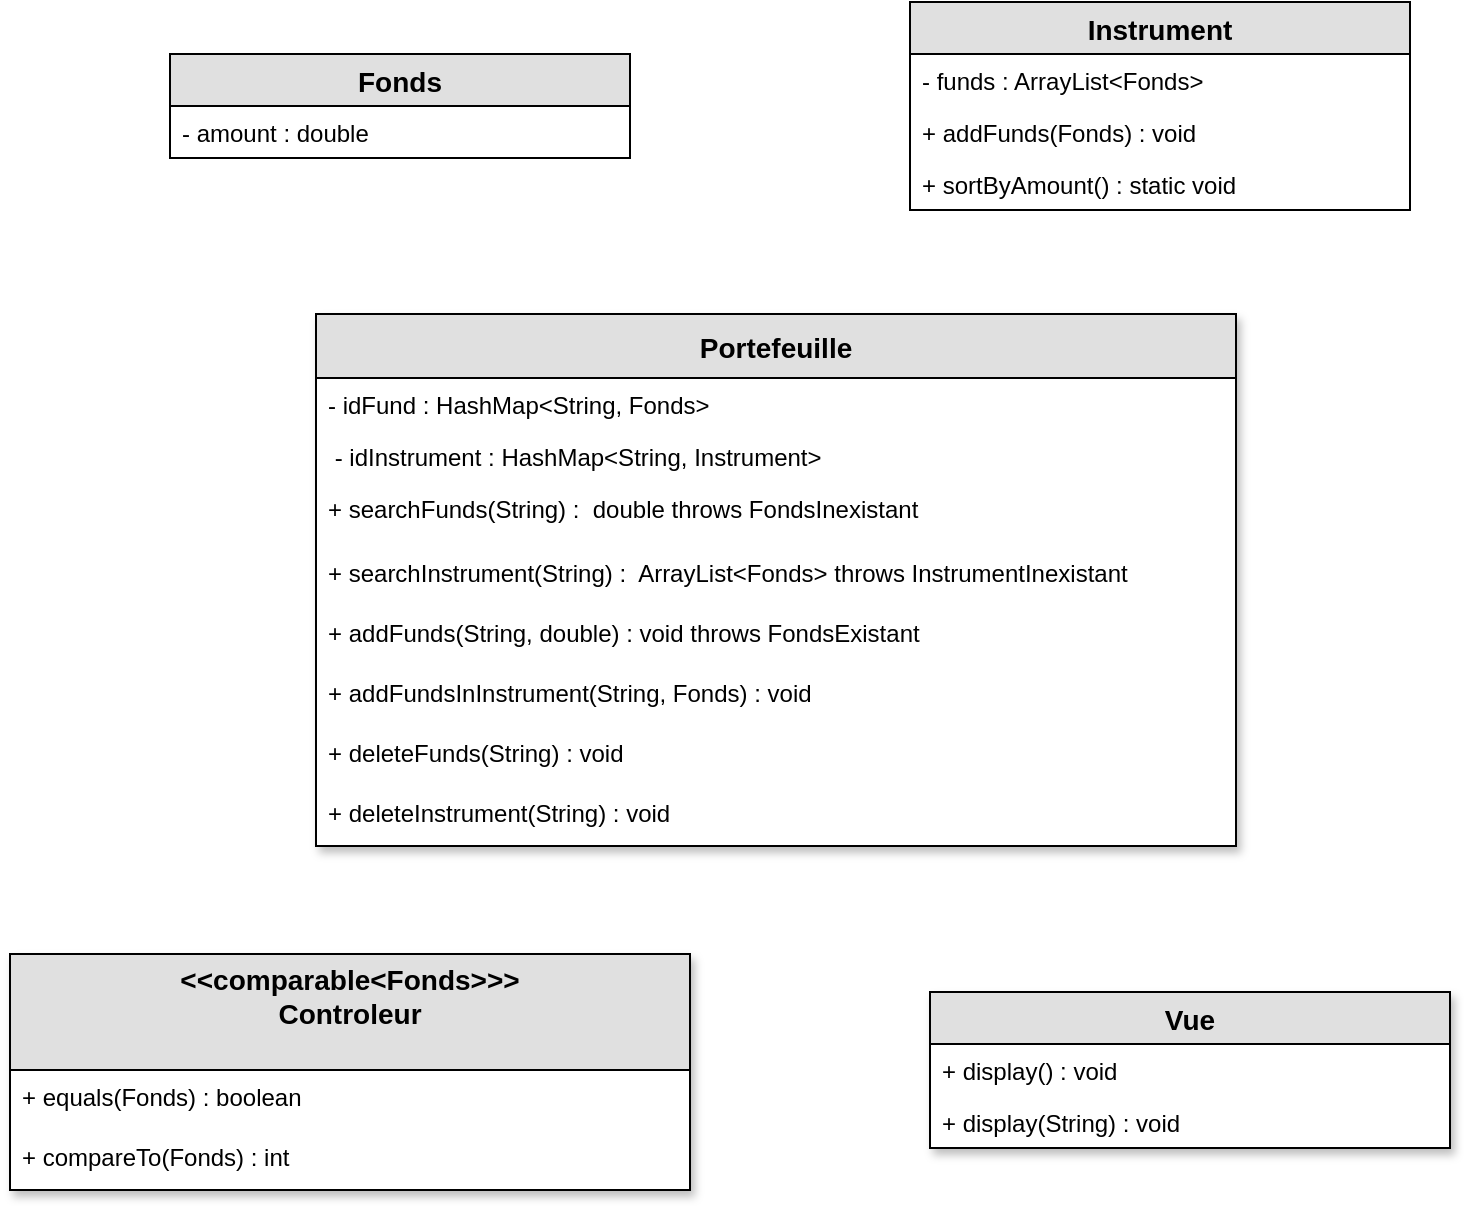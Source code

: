 <mxfile type="device" version="10.6.7"><diagram name="Page-1" id="J5L3pkn3lhzwGU7FiZ9Q"><mxGraphModel grid="1" dx="1394" dy="812" gridSize="10" guides="1" tooltips="1" connect="1" arrows="1" fold="1" page="1" pageScale="1" pageWidth="827" pageHeight="1169" math="0" shadow="0"><root><mxCell id="0" /><mxCell id="1" parent="0" /><mxCell id="LBqr69lDoA1-fRhP4doJ-6" value="Fonds" parent="1" vertex="1" style="swimlane;fontStyle=1;childLayout=stackLayout;horizontal=1;startSize=26;fillColor=#e0e0e0;horizontalStack=0;resizeParent=1;resizeParentMax=0;resizeLast=0;collapsible=1;marginBottom=0;swimlaneFillColor=#ffffff;align=center;fontSize=14;"><mxGeometry as="geometry" height="52" width="230" y="80" x="110" /></mxCell><mxCell id="LBqr69lDoA1-fRhP4doJ-7" value="- amount : double" parent="LBqr69lDoA1-fRhP4doJ-6" vertex="1" style="text;strokeColor=none;fillColor=none;spacingLeft=4;spacingRight=4;overflow=hidden;rotatable=0;points=[[0,0.5],[1,0.5]];portConstraint=eastwest;fontSize=12;"><mxGeometry as="geometry" height="26" width="230" y="26" /></mxCell><mxCell id="LBqr69lDoA1-fRhP4doJ-10" value="Instrument" parent="1" vertex="1" style="swimlane;fontStyle=1;childLayout=stackLayout;horizontal=1;startSize=26;fillColor=#e0e0e0;horizontalStack=0;resizeParent=1;resizeParentMax=0;resizeLast=0;collapsible=1;marginBottom=0;swimlaneFillColor=#ffffff;align=center;fontSize=14;"><mxGeometry as="geometry" height="104" width="250" y="54" x="480" /></mxCell><mxCell id="LBqr69lDoA1-fRhP4doJ-11" value="- funds : ArrayList&lt;Fonds&gt;" parent="LBqr69lDoA1-fRhP4doJ-10" vertex="1" style="text;strokeColor=none;fillColor=none;spacingLeft=4;spacingRight=4;overflow=hidden;rotatable=0;points=[[0,0.5],[1,0.5]];portConstraint=eastwest;fontSize=12;"><mxGeometry as="geometry" height="26" width="250" y="26" /></mxCell><mxCell id="LBqr69lDoA1-fRhP4doJ-12" value="+ addFunds(Fonds) : void " parent="LBqr69lDoA1-fRhP4doJ-10" vertex="1" style="text;strokeColor=none;fillColor=none;spacingLeft=4;spacingRight=4;overflow=hidden;rotatable=0;points=[[0,0.5],[1,0.5]];portConstraint=eastwest;fontSize=12;"><mxGeometry as="geometry" height="26" width="250" y="52" /></mxCell><mxCell id="LBqr69lDoA1-fRhP4doJ-13" value="+ sortByAmount() : static void" parent="LBqr69lDoA1-fRhP4doJ-10" vertex="1" style="text;strokeColor=none;fillColor=none;spacingLeft=4;spacingRight=4;overflow=hidden;rotatable=0;points=[[0,0.5],[1,0.5]];portConstraint=eastwest;fontSize=12;"><mxGeometry as="geometry" height="26" width="250" y="78" /></mxCell><mxCell id="LBqr69lDoA1-fRhP4doJ-14" value="Portefeuille" parent="1" vertex="1" style="swimlane;fontStyle=1;childLayout=stackLayout;horizontal=1;startSize=32;fillColor=#e0e0e0;horizontalStack=0;resizeParent=1;resizeParentMax=0;resizeLast=0;collapsible=1;marginBottom=0;swimlaneFillColor=#ffffff;align=center;fontSize=14;shadow=1;"><mxGeometry as="geometry" height="266" width="460" y="210" x="183" /></mxCell><mxCell id="LBqr69lDoA1-fRhP4doJ-15" value="- idFund : HashMap&lt;String, Fonds&gt;" parent="LBqr69lDoA1-fRhP4doJ-14" vertex="1" style="text;strokeColor=none;fillColor=none;spacingLeft=4;spacingRight=4;overflow=hidden;rotatable=0;points=[[0,0.5],[1,0.5]];portConstraint=eastwest;fontSize=12;"><mxGeometry as="geometry" height="26" width="460" y="32" /></mxCell><mxCell id="LBqr69lDoA1-fRhP4doJ-16" value=" - idInstrument : HashMap&lt;String, Instrument&gt;" parent="LBqr69lDoA1-fRhP4doJ-14" vertex="1" style="text;strokeColor=none;fillColor=none;spacingLeft=4;spacingRight=4;overflow=hidden;rotatable=0;points=[[0,0.5],[1,0.5]];portConstraint=eastwest;fontSize=12;"><mxGeometry as="geometry" height="26" width="460" y="58" /></mxCell><mxCell id="LBqr69lDoA1-fRhP4doJ-19" value="+ searchFunds(String) :  double throws FondsInexistant" parent="LBqr69lDoA1-fRhP4doJ-14" vertex="1" style="text;strokeColor=none;fillColor=none;spacingLeft=4;spacingRight=4;overflow=hidden;rotatable=0;points=[[0,0.5],[1,0.5]];portConstraint=eastwest;fontSize=12;shadow=1;"><mxGeometry as="geometry" height="32" width="460" y="84" /></mxCell><mxCell id="LBqr69lDoA1-fRhP4doJ-20" value="+ searchInstrument(String) :  ArrayList&lt;Fonds&gt; throws InstrumentInexistant" parent="LBqr69lDoA1-fRhP4doJ-14" vertex="1" style="text;strokeColor=none;fillColor=none;spacingLeft=4;spacingRight=4;overflow=hidden;rotatable=0;points=[[0,0.5],[1,0.5]];portConstraint=eastwest;fontSize=12;shadow=1;"><mxGeometry as="geometry" height="30" width="460" y="116" /></mxCell><mxCell id="LBqr69lDoA1-fRhP4doJ-21" value="+ addFunds(String, double) : void throws FondsExistant" parent="LBqr69lDoA1-fRhP4doJ-14" vertex="1" style="text;strokeColor=none;fillColor=none;spacingLeft=4;spacingRight=4;overflow=hidden;rotatable=0;points=[[0,0.5],[1,0.5]];portConstraint=eastwest;fontSize=12;shadow=1;"><mxGeometry as="geometry" height="30" width="460" y="146" /></mxCell><mxCell id="LBqr69lDoA1-fRhP4doJ-22" value="+ addFundsInInstrument(String, Fonds) : void" parent="LBqr69lDoA1-fRhP4doJ-14" vertex="1" style="text;strokeColor=none;fillColor=none;spacingLeft=4;spacingRight=4;overflow=hidden;rotatable=0;points=[[0,0.5],[1,0.5]];portConstraint=eastwest;fontSize=12;shadow=1;"><mxGeometry as="geometry" height="30" width="460" y="176" /></mxCell><mxCell id="LBqr69lDoA1-fRhP4doJ-23" value="+ deleteFunds(String) : void" parent="LBqr69lDoA1-fRhP4doJ-14" vertex="1" style="text;strokeColor=none;fillColor=none;spacingLeft=4;spacingRight=4;overflow=hidden;rotatable=0;points=[[0,0.5],[1,0.5]];portConstraint=eastwest;fontSize=12;shadow=1;"><mxGeometry as="geometry" height="30" width="460" y="206" /></mxCell><mxCell id="LBqr69lDoA1-fRhP4doJ-24" value="+ deleteInstrument(String) : void" parent="LBqr69lDoA1-fRhP4doJ-14" vertex="1" style="text;strokeColor=none;fillColor=none;spacingLeft=4;spacingRight=4;overflow=hidden;rotatable=0;points=[[0,0.5],[1,0.5]];portConstraint=eastwest;fontSize=12;shadow=1;"><mxGeometry as="geometry" height="30" width="460" y="236" /></mxCell><mxCell id="LBqr69lDoA1-fRhP4doJ-26" value="&lt;&lt;comparable&lt;Fonds&gt;&gt;&gt;&#10;Controleur&#10;" parent="1" vertex="1" style="swimlane;fontStyle=1;childLayout=stackLayout;horizontal=1;startSize=58;fillColor=#e0e0e0;horizontalStack=0;resizeParent=1;resizeParentMax=0;resizeLast=0;collapsible=1;marginBottom=0;swimlaneFillColor=#ffffff;align=center;fontSize=14;shadow=1;"><mxGeometry as="geometry" height="118" width="340" y="530" x="30" /></mxCell><mxCell id="LBqr69lDoA1-fRhP4doJ-25" value="+ equals(Fonds) : boolean" parent="LBqr69lDoA1-fRhP4doJ-26" vertex="1" style="text;strokeColor=none;fillColor=none;spacingLeft=4;spacingRight=4;overflow=hidden;rotatable=0;points=[[0,0.5],[1,0.5]];portConstraint=eastwest;fontSize=12;shadow=1;"><mxGeometry as="geometry" height="30" width="340" y="58" /></mxCell><mxCell id="LBqr69lDoA1-fRhP4doJ-30" value="+ compareTo(Fonds) : int" parent="LBqr69lDoA1-fRhP4doJ-26" vertex="1" style="text;strokeColor=none;fillColor=none;spacingLeft=4;spacingRight=4;overflow=hidden;rotatable=0;points=[[0,0.5],[1,0.5]];portConstraint=eastwest;fontSize=12;shadow=1;"><mxGeometry as="geometry" height="30" width="340" y="88" /></mxCell><mxCell id="LBqr69lDoA1-fRhP4doJ-31" value="Vue" parent="1" vertex="1" style="swimlane;fontStyle=1;childLayout=stackLayout;horizontal=1;startSize=26;fillColor=#e0e0e0;horizontalStack=0;resizeParent=1;resizeParentMax=0;resizeLast=0;collapsible=1;marginBottom=0;swimlaneFillColor=#ffffff;align=center;fontSize=14;shadow=1;"><mxGeometry as="geometry" height="78" width="260" y="549" x="490" /></mxCell><mxCell id="LBqr69lDoA1-fRhP4doJ-32" value="+ display() : void" parent="LBqr69lDoA1-fRhP4doJ-31" vertex="1" style="text;strokeColor=none;fillColor=none;spacingLeft=4;spacingRight=4;overflow=hidden;rotatable=0;points=[[0,0.5],[1,0.5]];portConstraint=eastwest;fontSize=12;"><mxGeometry as="geometry" height="26" width="260" y="26" /></mxCell><mxCell id="LBqr69lDoA1-fRhP4doJ-39" value="+ display(String) : void  " parent="LBqr69lDoA1-fRhP4doJ-31" vertex="1" style="text;strokeColor=none;fillColor=none;spacingLeft=4;spacingRight=4;overflow=hidden;rotatable=0;points=[[0,0.5],[1,0.5]];portConstraint=eastwest;fontSize=12;"><mxGeometry as="geometry" height="26" width="260" y="52" /></mxCell></root></mxGraphModel></diagram></mxfile>